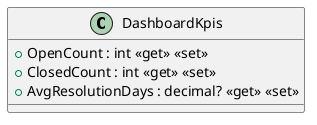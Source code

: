 @startuml
class DashboardKpis {
    + OpenCount : int <<get>> <<set>>
    + ClosedCount : int <<get>> <<set>>
    + AvgResolutionDays : decimal? <<get>> <<set>>
}
@enduml
